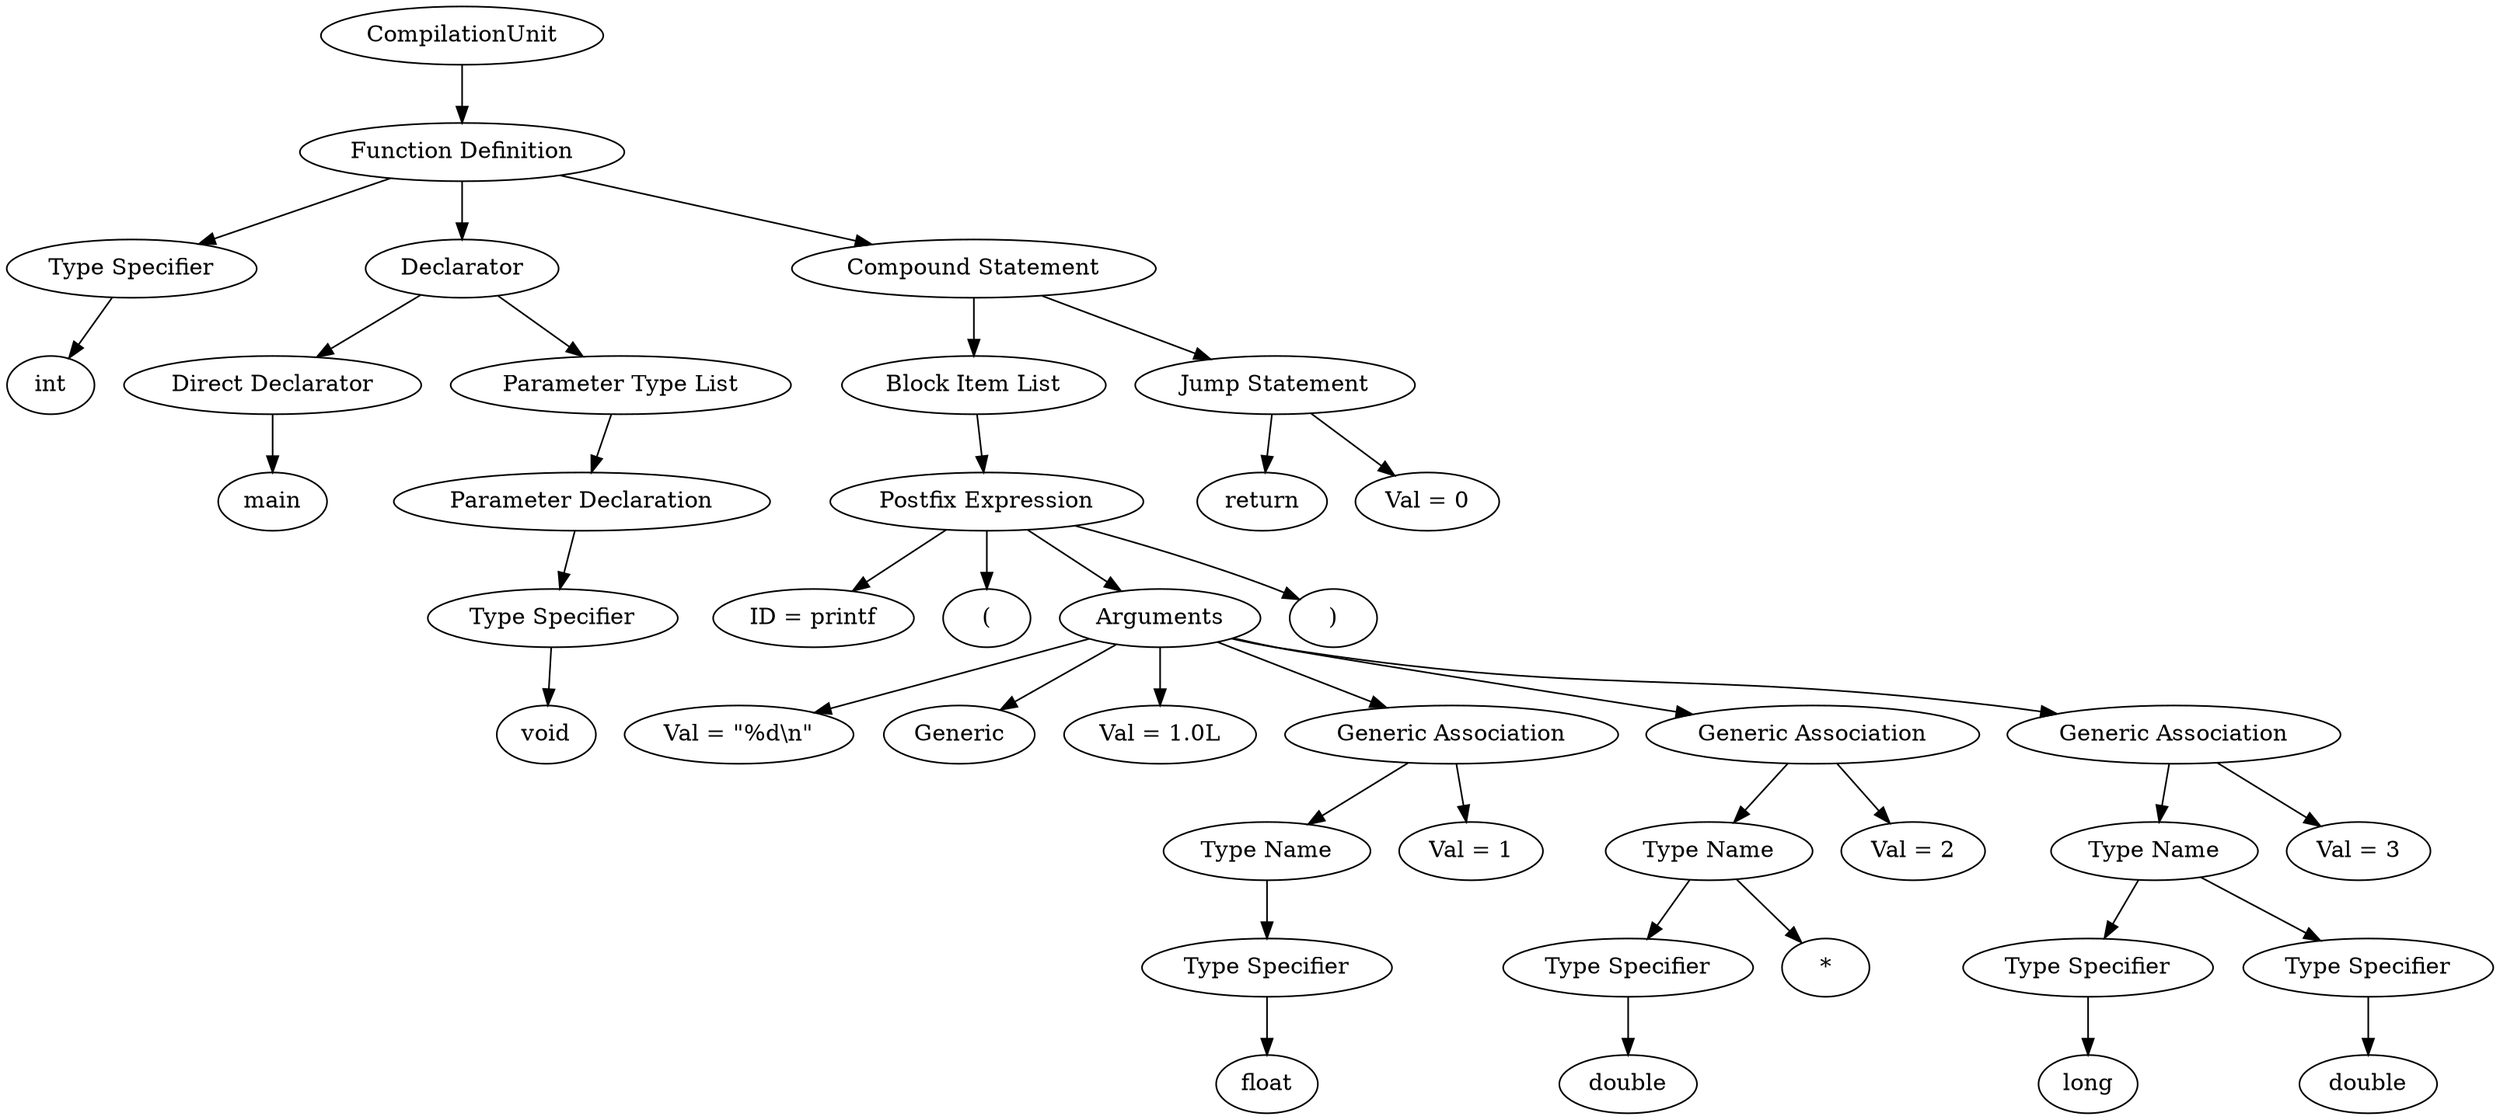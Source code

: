 digraph G {
		Q311[label="CompilationUnit"];
		Q311 -> Q312
		Q312[label="Function Definition"];
		Q312 -> Q313
		Q313[label="Type Specifier"];
		Q313 -> Q314
		Q314[label="int"];
		Q312 -> Q315
		Q315[label="Declarator"];
		Q315 -> Q316
		Q316[label="Direct Declarator"];
		Q316 -> Q317
		Q317[label="main"];
		Q315 -> Q318
		Q318[label="Parameter Type List"];
		Q318 -> Q319
		Q319[label="Parameter Declaration"];
		Q319 -> Q320
		Q320[label="Type Specifier"];
		Q320 -> Q321
		Q321[label="void"];
		Q312 -> Q322
		Q322[label="Compound Statement"];
		Q322 -> Q323
		Q323[label="Block Item List"];
		Q323 -> Q324
		Q324[label="Postfix Expression"];
		Q324 -> Q325
		Q325[label="ID = printf"];
		Q324 -> Q326
		Q326[label="("];
		Q324 -> Q327
		Q327[label="Arguments"];
		Q327 -> Q328
		Q328[label="Val = \"%d\\n\""];
		Q327 -> Q329
		Q329[label="Generic"];
		Q327 -> Q330
		Q330[label="Val = 1.0L"];
		Q327 -> Q331
		Q331[label="Generic Association"];
		Q331 -> Q332
		Q332[label="Type Name"];
		Q332 -> Q333
		Q333[label="Type Specifier"];
		Q333 -> Q334
		Q334[label="float"];
		Q331 -> Q335
		Q335[label="Val = 1"];
		Q327 -> Q336
		Q336[label="Generic Association"];
		Q336 -> Q337
		Q337[label="Type Name"];
		Q337 -> Q338
		Q338[label="Type Specifier"];
		Q338 -> Q339
		Q339[label="double"];
		Q337 -> Q340
		Q340[label="*"];
		Q336 -> Q341
		Q341[label="Val = 2"];
		Q327 -> Q342
		Q342[label="Generic Association"];
		Q342 -> Q343
		Q343[label="Type Name"];
		Q343 -> Q344
		Q344[label="Type Specifier"];
		Q344 -> Q345
		Q345[label="long"];
		Q343 -> Q346
		Q346[label="Type Specifier"];
		Q346 -> Q347
		Q347[label="double"];
		Q342 -> Q348
		Q348[label="Val = 3"];
		Q324 -> Q349
		Q349[label=")"];
		Q322 -> Q350
		Q350[label="Jump Statement"];
		Q350 -> Q351
		Q351[label="return"];
		Q350 -> Q352
		Q352[label="Val = 0"];
		
}